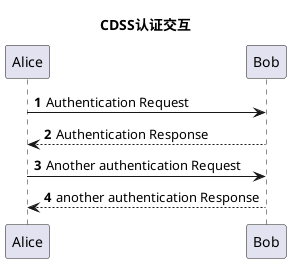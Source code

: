 @startuml
'https://plantuml.com/sequence-diagram
title CDSS认证交互
autonumber

Alice -> Bob: Authentication Request
Bob --> Alice: Authentication Response

Alice -> Bob: Another authentication Request
Alice <-- Bob: another authentication Response
@enduml